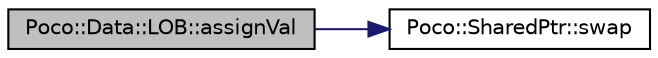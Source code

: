 digraph "Poco::Data::LOB::assignVal"
{
 // LATEX_PDF_SIZE
  edge [fontname="Helvetica",fontsize="10",labelfontname="Helvetica",labelfontsize="10"];
  node [fontname="Helvetica",fontsize="10",shape=record];
  rankdir="LR";
  Node1 [label="Poco::Data::LOB::assignVal",height=0.2,width=0.4,color="black", fillcolor="grey75", style="filled", fontcolor="black",tooltip="Assigns raw content to internal storage."];
  Node1 -> Node2 [color="midnightblue",fontsize="10",style="solid",fontname="Helvetica"];
  Node2 [label="Poco::SharedPtr::swap",height=0.2,width=0.4,color="black", fillcolor="white", style="filled",URL="$classPoco_1_1SharedPtr.html#a541b6d966bf0a6601ef3c92a97fbefa6",tooltip=" "];
}
